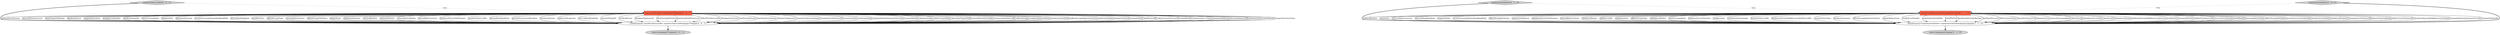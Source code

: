 digraph {
7 [style = filled, label = "return this@@@271@@@['0', '0', '1']", fillcolor = lightgray, shape = ellipse image = "AAA0AAABBB3BBB"];
1 [style = filled, label = "doSetProperty(\"tombstonesOnDelete\",tombstonesOnDelete)@@@222@@@['1', '1', '0']", fillcolor = white, shape = ellipse image = "AAA0AAABBB1BBB"];
0 [style = filled, label = "return this@@@223@@@['1', '1', '0']", fillcolor = lightgray, shape = ellipse image = "AAA0AAABBB1BBB"];
3 [style = filled, label = "boolean tombstonesOnDelete@@@221@@@['1', '1', '0']", fillcolor = tomato, shape = box image = "AAA0AAABBB1BBB"];
4 [style = filled, label = "tombstonesOnDelete['0', '1', '0']", fillcolor = lightgray, shape = diamond image = "AAA0AAABBB2BBB"];
8 [style = filled, label = "doSetProperty(\"xminFetchIntervalMs\",xminFetchIntervalMs)@@@270@@@['0', '0', '1']", fillcolor = white, shape = ellipse image = "AAA0AAABBB3BBB"];
5 [style = filled, label = "long xminFetchIntervalMs@@@269@@@['0', '0', '1']", fillcolor = tomato, shape = box image = "AAA0AAABBB3BBB"];
6 [style = filled, label = "xminFetchIntervalMs['0', '0', '1']", fillcolor = lightgray, shape = diamond image = "AAA0AAABBB3BBB"];
2 [style = filled, label = "tombstonesOnDelete['1', '0', '0']", fillcolor = lightgray, shape = diamond image = "AAA0AAABBB1BBB"];
3->1 [style = solid, label="columnBlacklist"];
3->1 [style = solid, label="converters"];
3->1 [style = solid, label="internalValueConverter"];
3->1 [style = solid, label="decimalHandlingMode"];
5->8 [style = solid, label="sourceStructVersion"];
3->1 [style = solid, label="snapshotMode"];
5->8 [style = solid, label="internalValueConverter"];
3->1 [style = solid, label="eventProcessingFailureHandlingMode"];
3->1 [style = solid, label="offsetStoragePartitions"];
5->8 [style = solid, label="basicPropertyBinding"];
5->8 [style = solid, label="databaseSslcert"];
3->1 [style = solid, label="sanitizeFieldNames"];
5->8 [style = solid, label="snapshotFetchSize"];
5->8 [style = solid, label="bridgeErrorHandler"];
5->8 [style = solid, label="slotRetryDelayMs"];
3->1 [style = solid, label="databaseHistoryFileFilename"];
5->8 [style = solid, label="timePrecisionMode"];
3->1 [style = solid, label="internalKeyConverter"];
3->1 [style = solid, label="databaseDbname"];
5->8 [style = solid, label="databasePort"];
3->1 [style = solid, label="pollIntervalMs"];
5->8 [style = solid, label="databasePassword"];
3->1 [style = solid, label="maxQueueSize"];
5->8 [style = solid, label="eventProcessingFailureHandlingMode"];
5->8 [style = solid, label="hstoreHandlingMode"];
5->8 [style = solid, label="maxBatchSize"];
3->1 [style = solid, label="offsetStorageTopic"];
5->8 [style = solid, label="offsetStorageTopic"];
5->8 [style = solid, label="messageKeyColumns"];
2->3 [style = dotted, label="true"];
5->8 [style = solid, label="offsetStorageFileName"];
5->8 [style = solid, label="pluginName"];
5->8 [style = solid, label="databaseHostname"];
5->8 [style = solid, label="schemaBlacklist"];
3->1 [style = solid, label="tableIgnoreBuiltin"];
3->1 [style = solid, label="timePrecisionMode"];
3->1 [style = solid, label="databaseServerTimezone"];
3->1 [style = solid, label="configuration"];
5->8 [style = solid, label="schemaWhitelist"];
3->1 [style = solid, label="includeSchemaChanges"];
1->0 [style = bold, label=""];
3->1 [style = solid, label="heartbeatIntervalMs"];
3->1 [style = solid, label="databaseHistoryKafkaRecoveryPollIntervalMs"];
5->8 [style = solid, label="schemaRefreshMode"];
5->8 [style = solid, label="internalKeyConverter"];
5->8 [style = solid, label="databaseHistoryFileFilename"];
5->8 [style = solid, label="xminFetchIntervalMs"];
5->8 [style = solid, label="decimalHandlingMode"];
3->1 [style = solid, label="snapshotFetchSize"];
3->1 [style = solid, label="databaseHostname"];
3->1 [style = solid, label="offsetStorageReplicationFactor"];
3->1 [style = solid, label="skippedOperations"];
3->1 [style = solid, label="bridgeErrorHandler"];
5->8 [style = solid, label="provideTransactionMetadata"];
5->8 [style = solid, label="databaseDbname"];
5->8 [style = solid, label="additionalProperties"];
3->1 [style = solid, label="snapshotIsolationMode"];
5->8 [style = solid, label="intervalHandlingMode"];
3->1 [style = solid, label="tableWhitelist"];
3->1 [style = solid, label="databaseHistoryKafkaTopic"];
5->8 [style = solid, label="snapshotDelayMs"];
3->1 [style = solid, label="databasePassword"];
3->1 [style = solid, label="offsetCommitPolicy"];
5->8 [style = solid, label="slotMaxRetries"];
5->8 [style = solid, label="databaseSslpassword"];
5->8 [style = solid, label="offsetStoragePartitions"];
3->1 [style = solid, label="heartbeatTopicsPrefix"];
2->1 [style = bold, label=""];
3->1 [style = solid, label="databaseUser"];
3->1 [style = solid, label="sourceTimestampMode"];
3->1 [style = solid, label="offsetStorage"];
5->8 [style = solid, label="databaseInitialStatements"];
3->1 [style = solid, label="databaseServerName"];
3->1 [style = solid, label="databasePort"];
5->8 [style = solid, label="offsetFlushIntervalMs"];
5->8 [style = solid, label="databaseSslrootcert"];
5->8 [style = solid, label="slotStreamParams"];
5->8 [style = solid, label="heartbeatActionQuery"];
3->1 [style = solid, label="databaseHistory"];
5->8 [style = solid, label="databaseTcpkeepalive"];
3->1 [style = solid, label="databaseHistoryKafkaBootstrapServers"];
5->8 [style = solid, label="includeUnknownDatatypes"];
5->8 [style = solid, label="snapshotLockTimeoutMs"];
5->8 [style = solid, label="maxQueueSize"];
4->3 [style = dotted, label="true"];
5->8 [style = solid, label="slotDropOnStop"];
3->1 [style = solid, label="maxBatchSize"];
3->1 [style = solid, label="columnWhitelist"];
5->8 [style = solid, label="snapshotSelectStatementOverrides"];
3->1 [style = solid, label="offsetFlushIntervalMs"];
3->1 [style = solid, label="sourceStructVersion"];
4->1 [style = bold, label=""];
5->8 [style = solid, label="columnBlacklist"];
3->1 [style = solid, label="tableBlacklist"];
5->8 [style = solid, label="databaseSslkey"];
5->8 [style = solid, label="offsetCommitPolicy"];
5->8 [style = solid, label="heartbeatTopicsPrefix"];
5->8 [style = solid, label="toastedValuePlaceholder"];
5->8 [style = solid, label="statusUpdateIntervalMs"];
3->1 [style = solid, label="messageKeyColumns"];
3->1 [style = solid, label="offsetStorageFileName"];
5->8 [style = solid, label="offsetStorage"];
5->8 [style = solid, label="configuration"];
3->1 [style = solid, label="provideTransactionMetadata"];
3->1 [style = solid, label="tombstonesOnDelete"];
3->1 [style = solid, label="additionalProperties"];
5->8 [style = solid, label="slotName"];
5->8 [style = solid, label="tombstonesOnDelete"];
3->1 [style = solid, label="snapshotLockTimeoutMs"];
5->8 [style = solid, label="offsetStorageReplicationFactor"];
8->7 [style = bold, label=""];
5->8 [style = solid, label="publicationName"];
5->8 [style = solid, label="databaseSslmode"];
5->8 [style = solid, label="snapshotMode"];
3->1 [style = solid, label="basicPropertyBinding"];
3->1 [style = solid, label="offsetCommitTimeoutMs"];
5->8 [style = solid, label="pollIntervalMs"];
6->8 [style = bold, label=""];
5->8 [style = solid, label="offsetCommitTimeoutMs"];
5->8 [style = solid, label="tableBlacklist"];
5->8 [style = solid, label="databaseServerName"];
5->8 [style = solid, label="databaseSslfactory"];
5->8 [style = solid, label="heartbeatIntervalMs"];
5->8 [style = solid, label="databaseUser"];
3->1 [style = solid, label="databaseHistoryKafkaRecoveryAttempts"];
5->8 [style = solid, label="tableWhitelist"];
3->1 [style = solid, label="snapshotSelectStatementOverrides"];
3->1 [style = solid, label="snapshotDelayMs"];
5->8 [style = solid, label="snapshotCustomClass"];
6->5 [style = dotted, label="true"];
}
